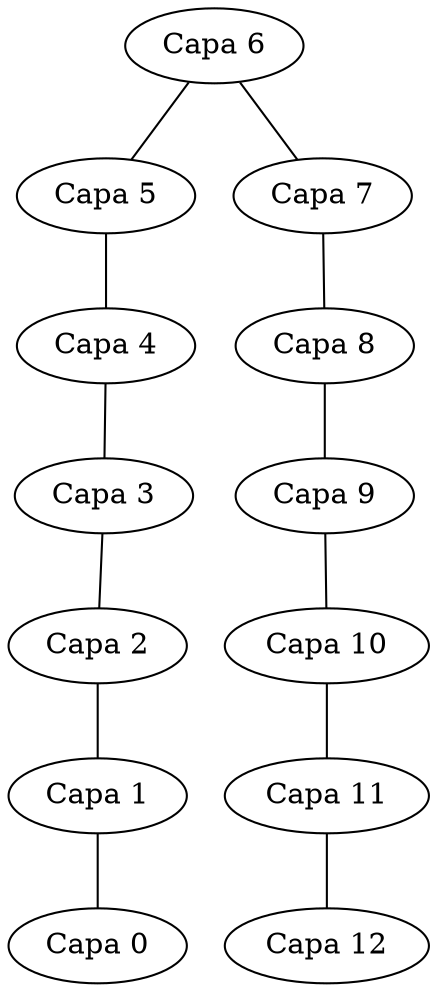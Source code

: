  graph capas {
"Capa6" [label="Capa 6"]
"Capa6" -- "Capa5"
"Capa5" [label="Capa 5"]
"Capa5" -- "Capa4"
"Capa4" [label="Capa 4"]
"Capa4" -- "Capa3"
"Capa3" [label="Capa 3"]
"Capa3" -- "Capa2"
"Capa2" [label="Capa 2"]
"Capa2" -- "Capa1"
"Capa1" [label="Capa 1"]
"Capa1" -- "Capa0"
"Capa0" [label="Capa 0"]
"Capa6" -- "Capa7"
"Capa7" [label="Capa 7"]
"Capa7" -- "Capa8"
"Capa8" [label="Capa 8"]
"Capa8" -- "Capa9"
"Capa9" [label="Capa 9"]
"Capa9" -- "Capa10"
"Capa10" [label="Capa 10"]
"Capa10" -- "Capa11"
"Capa11" [label="Capa 11"]
"Capa11" -- "Capa12"
"Capa12" [label="Capa 12"]
 }
